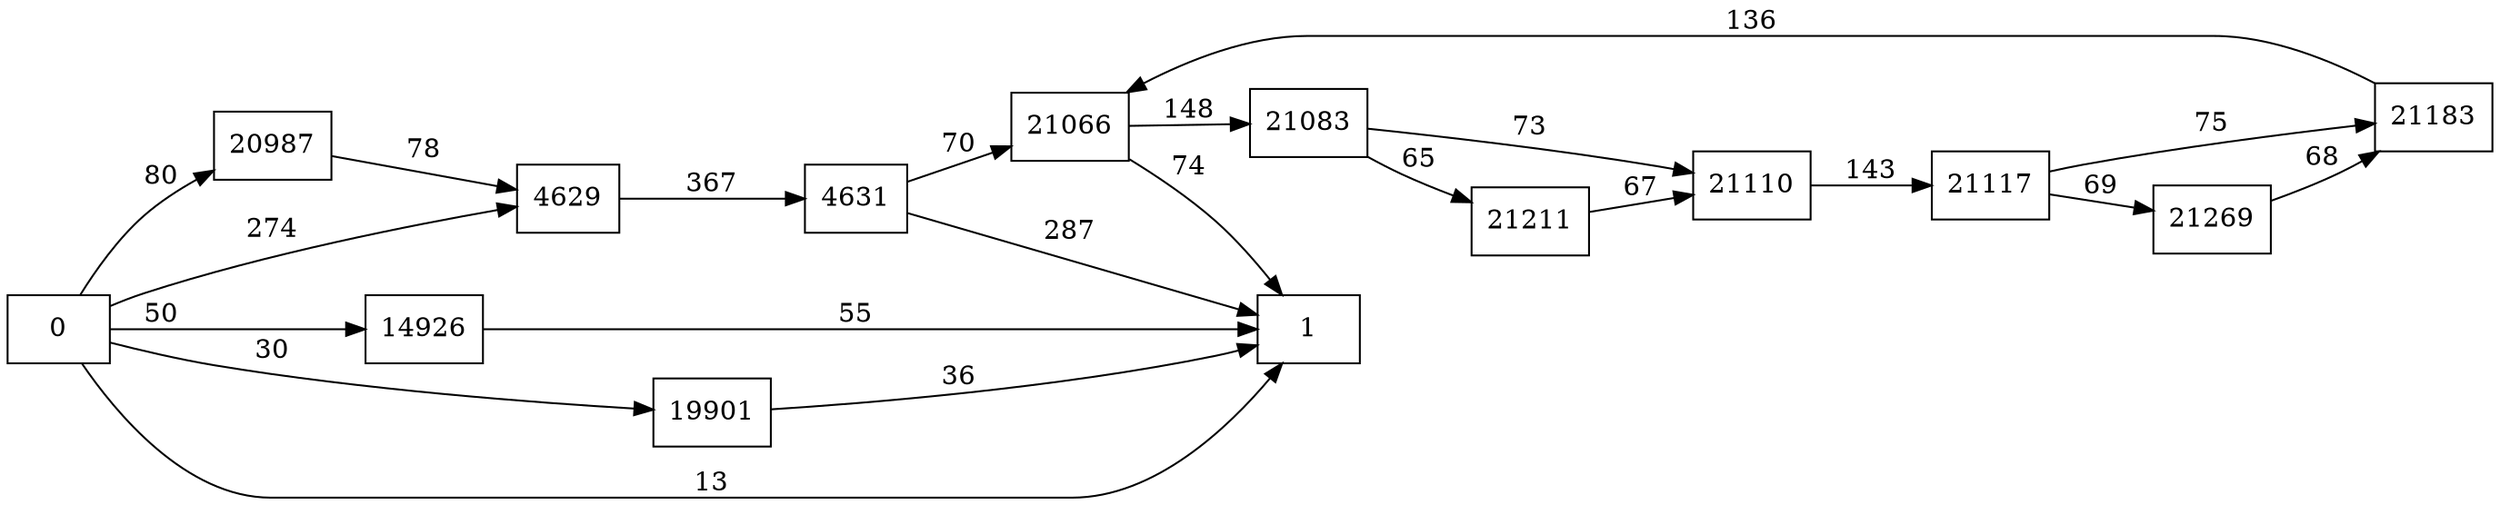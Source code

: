 digraph {
	graph [rankdir=LR]
	node [shape=rectangle]
	4629 -> 4631 [label=367]
	4631 -> 1 [label=287]
	4631 -> 21066 [label=70]
	14926 -> 1 [label=55]
	19901 -> 1 [label=36]
	20987 -> 4629 [label=78]
	21066 -> 21083 [label=148]
	21066 -> 1 [label=74]
	21083 -> 21110 [label=73]
	21083 -> 21211 [label=65]
	21110 -> 21117 [label=143]
	21117 -> 21183 [label=75]
	21117 -> 21269 [label=69]
	21183 -> 21066 [label=136]
	21211 -> 21110 [label=67]
	21269 -> 21183 [label=68]
	0 -> 4629 [label=274]
	0 -> 1 [label=13]
	0 -> 14926 [label=50]
	0 -> 19901 [label=30]
	0 -> 20987 [label=80]
}
